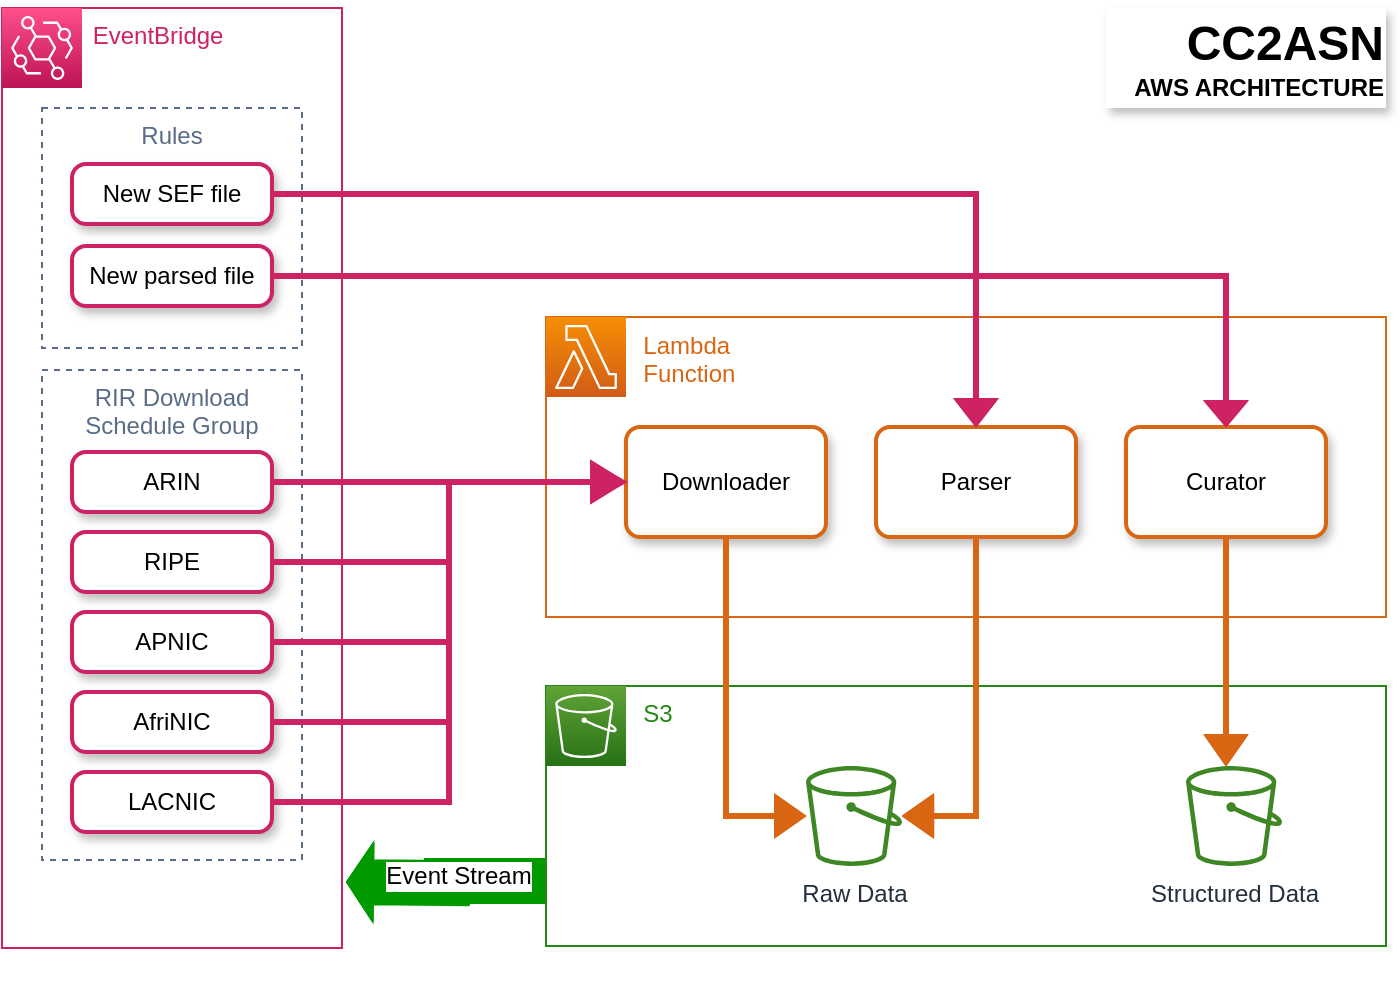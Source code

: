 <mxfile version="20.8.13" type="device"><diagram name="Page-1" id="ZRJz-kpxLl2hYb1G8Bd8"><mxGraphModel dx="1194" dy="566" grid="1" gridSize="10" guides="1" tooltips="1" connect="1" arrows="1" fold="1" page="1" pageScale="1" pageWidth="1169" pageHeight="827" math="0" shadow="0"><root><mxCell id="0"/><mxCell id="1" parent="0"/><mxCell id="eXD-HFBIQcs6HSrU5mN_-3" value="&amp;nbsp; &amp;nbsp; EventBridge" style="points=[[0,0],[0.25,0],[0.5,0],[0.75,0],[1,0],[1,0.25],[1,0.5],[1,0.75],[1,1],[0.75,1],[0.5,1],[0.25,1],[0,1],[0,0.75],[0,0.5],[0,0.25]];outlineConnect=0;gradientColor=none;html=1;whiteSpace=wrap;fontSize=12;fontStyle=0;container=1;pointerEvents=0;collapsible=0;recursiveResize=0;shape=mxgraph.aws4.group;grIcon=mxgraph.aws4.group_account;strokeColor=#CD2264;fillColor=none;verticalAlign=top;align=left;spacingLeft=30;fontColor=#CD2264;dashed=0;" parent="1" vertex="1"><mxGeometry x="48" y="10" width="170" height="470" as="geometry"/></mxCell><mxCell id="brZ8azxnXnhlZwkIfr5H-20" value="Rules" style="fillColor=none;strokeColor=#5A6C86;dashed=1;verticalAlign=top;fontStyle=0;fontColor=#5A6C86;" parent="eXD-HFBIQcs6HSrU5mN_-3" vertex="1"><mxGeometry x="20" y="50" width="130" height="120" as="geometry"/></mxCell><mxCell id="eXD-HFBIQcs6HSrU5mN_-2" value="" style="sketch=0;points=[[0,0,0],[0.25,0,0],[0.5,0,0],[0.75,0,0],[1,0,0],[0,1,0],[0.25,1,0],[0.5,1,0],[0.75,1,0],[1,1,0],[0,0.25,0],[0,0.5,0],[0,0.75,0],[1,0.25,0],[1,0.5,0],[1,0.75,0]];outlineConnect=0;fontColor=#232F3E;gradientColor=#FF4F8B;gradientDirection=north;fillColor=#BC1356;strokeColor=#ffffff;dashed=0;verticalLabelPosition=bottom;verticalAlign=top;align=center;html=1;fontSize=12;fontStyle=0;aspect=fixed;shape=mxgraph.aws4.resourceIcon;resIcon=mxgraph.aws4.eventbridge;" parent="eXD-HFBIQcs6HSrU5mN_-3" vertex="1"><mxGeometry width="40" height="40" as="geometry"/></mxCell><mxCell id="brZ8azxnXnhlZwkIfr5H-12" value="&lt;font style=&quot;font-size: 12px;&quot;&gt;New SEF file&lt;/font&gt;" style="rounded=1;whiteSpace=wrap;html=1;absoluteArcSize=1;arcSize=14;strokeWidth=2;strokeColor=#CD2264;shadow=1;" parent="eXD-HFBIQcs6HSrU5mN_-3" vertex="1"><mxGeometry x="35" y="78" width="100" height="30" as="geometry"/></mxCell><mxCell id="brZ8azxnXnhlZwkIfr5H-16" value="&lt;font style=&quot;font-size: 12px;&quot;&gt;New parsed file&lt;/font&gt;" style="rounded=1;whiteSpace=wrap;html=1;absoluteArcSize=1;arcSize=14;strokeWidth=2;strokeColor=#CD2264;shadow=1;" parent="eXD-HFBIQcs6HSrU5mN_-3" vertex="1"><mxGeometry x="35" y="119" width="100" height="30" as="geometry"/></mxCell><mxCell id="brZ8azxnXnhlZwkIfr5H-21" style="edgeStyle=orthogonalEdgeStyle;shape=flexArrow;rounded=0;orthogonalLoop=1;jettySize=auto;html=1;exitX=0.5;exitY=1;exitDx=0;exitDy=0;fontSize=12;" parent="eXD-HFBIQcs6HSrU5mN_-3" edge="1"><mxGeometry relative="1" as="geometry"><mxPoint x="110" y="342" as="sourcePoint"/><mxPoint x="110" y="342" as="targetPoint"/></mxGeometry></mxCell><mxCell id="eXD-HFBIQcs6HSrU5mN_-11" value="ARIN" style="rounded=1;whiteSpace=wrap;html=1;absoluteArcSize=1;arcSize=14;strokeWidth=2;strokeColor=#CD2264;shadow=1;" parent="eXD-HFBIQcs6HSrU5mN_-3" vertex="1"><mxGeometry x="35" y="222" width="100" height="30" as="geometry"/></mxCell><mxCell id="eXD-HFBIQcs6HSrU5mN_-12" value="RIPE" style="rounded=1;whiteSpace=wrap;html=1;absoluteArcSize=1;arcSize=14;strokeWidth=2;strokeColor=#CD2264;shadow=1;" parent="eXD-HFBIQcs6HSrU5mN_-3" vertex="1"><mxGeometry x="35" y="262" width="100" height="30" as="geometry"/></mxCell><mxCell id="eXD-HFBIQcs6HSrU5mN_-13" value="APNIC" style="rounded=1;whiteSpace=wrap;html=1;absoluteArcSize=1;arcSize=14;strokeWidth=2;shadow=1;strokeColor=#CD2264;" parent="eXD-HFBIQcs6HSrU5mN_-3" vertex="1"><mxGeometry x="35" y="302" width="100" height="30" as="geometry"/></mxCell><mxCell id="eXD-HFBIQcs6HSrU5mN_-14" value="AfriNIC" style="rounded=1;whiteSpace=wrap;html=1;absoluteArcSize=1;arcSize=14;strokeWidth=2;strokeColor=#CD2264;shadow=1;" parent="eXD-HFBIQcs6HSrU5mN_-3" vertex="1"><mxGeometry x="35" y="342" width="100" height="30" as="geometry"/></mxCell><mxCell id="eXD-HFBIQcs6HSrU5mN_-15" value="LACNIC" style="rounded=1;whiteSpace=wrap;html=1;absoluteArcSize=1;arcSize=14;strokeWidth=2;strokeColor=#CD2264;shadow=1;" parent="eXD-HFBIQcs6HSrU5mN_-3" vertex="1"><mxGeometry x="35" y="382" width="100" height="30" as="geometry"/></mxCell><mxCell id="eXD-HFBIQcs6HSrU5mN_-8" value="RIR Download &#10;Schedule Group" style="fillColor=none;strokeColor=#5A6C86;dashed=1;verticalAlign=top;fontStyle=0;fontColor=#5A6C86;" parent="eXD-HFBIQcs6HSrU5mN_-3" vertex="1"><mxGeometry x="20" y="181" width="130" height="245" as="geometry"/></mxCell><mxCell id="eXD-HFBIQcs6HSrU5mN_-6" value="&amp;nbsp; &amp;nbsp; &amp;nbsp;Lambda&lt;br&gt;&amp;nbsp; &amp;nbsp; &amp;nbsp;Function" style="points=[[0,0],[0.25,0],[0.5,0],[0.75,0],[1,0],[1,0.25],[1,0.5],[1,0.75],[1,1],[0.75,1],[0.5,1],[0.25,1],[0,1],[0,0.75],[0,0.5],[0,0.25]];outlineConnect=0;gradientColor=none;html=1;whiteSpace=wrap;fontSize=12;fontStyle=0;container=1;pointerEvents=0;collapsible=0;recursiveResize=0;shape=mxgraph.aws4.group;grIcon=mxgraph.aws4.group_ec2_instance_contents;strokeColor=#D86613;fillColor=none;verticalAlign=top;align=left;spacingLeft=30;fontColor=#D86613;dashed=0;" parent="1" vertex="1"><mxGeometry x="320" y="164.5" width="420" height="150" as="geometry"/></mxCell><mxCell id="eXD-HFBIQcs6HSrU5mN_-1" value="" style="sketch=0;points=[[0,0,0],[0.25,0,0],[0.5,0,0],[0.75,0,0],[1,0,0],[0,1,0],[0.25,1,0],[0.5,1,0],[0.75,1,0],[1,1,0],[0,0.25,0],[0,0.5,0],[0,0.75,0],[1,0.25,0],[1,0.5,0],[1,0.75,0]];outlineConnect=0;fontColor=#232F3E;gradientColor=#F78E04;gradientDirection=north;fillColor=#D05C17;strokeColor=#ffffff;dashed=0;verticalLabelPosition=bottom;verticalAlign=top;align=center;html=1;fontSize=12;fontStyle=0;aspect=fixed;shape=mxgraph.aws4.resourceIcon;resIcon=mxgraph.aws4.lambda;" parent="eXD-HFBIQcs6HSrU5mN_-6" vertex="1"><mxGeometry width="40" height="40" as="geometry"/></mxCell><mxCell id="eXD-HFBIQcs6HSrU5mN_-16" value="Downloader" style="rounded=1;whiteSpace=wrap;html=1;absoluteArcSize=1;arcSize=14;strokeWidth=2;shadow=1;strokeColor=#D86613;" parent="eXD-HFBIQcs6HSrU5mN_-6" vertex="1"><mxGeometry x="40" y="55" width="100" height="55" as="geometry"/></mxCell><mxCell id="brZ8azxnXnhlZwkIfr5H-9" value="Parser" style="rounded=1;whiteSpace=wrap;html=1;absoluteArcSize=1;arcSize=14;strokeWidth=2;shadow=1;strokeColor=#D86613;" parent="eXD-HFBIQcs6HSrU5mN_-6" vertex="1"><mxGeometry x="165" y="55" width="100" height="55" as="geometry"/></mxCell><mxCell id="brZ8azxnXnhlZwkIfr5H-10" value="Curator" style="rounded=1;whiteSpace=wrap;html=1;absoluteArcSize=1;arcSize=14;strokeWidth=2;strokeColor=#D86613;shadow=1;" parent="eXD-HFBIQcs6HSrU5mN_-6" vertex="1"><mxGeometry x="290" y="55" width="100" height="55" as="geometry"/></mxCell><mxCell id="eXD-HFBIQcs6HSrU5mN_-17" style="edgeStyle=orthogonalEdgeStyle;rounded=0;orthogonalLoop=1;jettySize=auto;html=1;exitX=0.5;exitY=1;exitDx=0;exitDy=0;" parent="1" source="eXD-HFBIQcs6HSrU5mN_-6" target="eXD-HFBIQcs6HSrU5mN_-6" edge="1"><mxGeometry relative="1" as="geometry"/></mxCell><mxCell id="eXD-HFBIQcs6HSrU5mN_-29" style="edgeStyle=orthogonalEdgeStyle;rounded=0;orthogonalLoop=1;jettySize=auto;html=1;exitX=1;exitY=0.5;exitDx=0;exitDy=0;entryX=0;entryY=0.5;entryDx=0;entryDy=0;elbow=vertical;strokeColor=#CD2264;shape=flexArrow;width=2;endSize=5.33;fillColor=#CD2264;endWidth=18;" parent="1" source="eXD-HFBIQcs6HSrU5mN_-11" target="eXD-HFBIQcs6HSrU5mN_-16" edge="1"><mxGeometry relative="1" as="geometry"/></mxCell><mxCell id="eXD-HFBIQcs6HSrU5mN_-30" style="edgeStyle=orthogonalEdgeStyle;rounded=0;orthogonalLoop=1;jettySize=auto;html=1;exitX=1;exitY=0.5;exitDx=0;exitDy=0;entryX=0;entryY=0.5;entryDx=0;entryDy=0;strokeColor=#CD2264;shape=flexArrow;endWidth=16;endSize=5.33;width=2;fillColor=#CD2264;" parent="1" source="eXD-HFBIQcs6HSrU5mN_-12" target="eXD-HFBIQcs6HSrU5mN_-16" edge="1"><mxGeometry relative="1" as="geometry"/></mxCell><mxCell id="eXD-HFBIQcs6HSrU5mN_-31" style="edgeStyle=orthogonalEdgeStyle;rounded=0;orthogonalLoop=1;jettySize=auto;html=1;exitX=1;exitY=0.5;exitDx=0;exitDy=0;entryX=0;entryY=0.5;entryDx=0;entryDy=0;strokeColor=#CD2264;shape=flexArrow;width=2;endSize=5.33;endWidth=16;fillColor=#CD2264;" parent="1" source="eXD-HFBIQcs6HSrU5mN_-13" target="eXD-HFBIQcs6HSrU5mN_-16" edge="1"><mxGeometry relative="1" as="geometry"/></mxCell><mxCell id="eXD-HFBIQcs6HSrU5mN_-32" style="edgeStyle=orthogonalEdgeStyle;rounded=0;orthogonalLoop=1;jettySize=auto;html=1;exitX=1;exitY=0.5;exitDx=0;exitDy=0;entryX=0;entryY=0.5;entryDx=0;entryDy=0;strokeColor=#CD2264;shape=flexArrow;width=2;endSize=5.33;endWidth=14;fillColor=#CD2264;" parent="1" source="eXD-HFBIQcs6HSrU5mN_-14" target="eXD-HFBIQcs6HSrU5mN_-16" edge="1"><mxGeometry relative="1" as="geometry"/></mxCell><mxCell id="eXD-HFBIQcs6HSrU5mN_-33" style="edgeStyle=orthogonalEdgeStyle;rounded=0;orthogonalLoop=1;jettySize=auto;html=1;exitX=1;exitY=0.5;exitDx=0;exitDy=0;entryX=0;entryY=0.5;entryDx=0;entryDy=0;strokeColor=#CD2264;shape=flexArrow;width=2;endSize=5;endWidth=14;fillColor=#CD2264;" parent="1" source="eXD-HFBIQcs6HSrU5mN_-15" target="eXD-HFBIQcs6HSrU5mN_-16" edge="1"><mxGeometry relative="1" as="geometry"><mxPoint x="420" y="340" as="targetPoint"/></mxGeometry></mxCell><mxCell id="brZ8azxnXnhlZwkIfr5H-19" style="edgeStyle=orthogonalEdgeStyle;shape=flexArrow;rounded=0;orthogonalLoop=1;jettySize=auto;html=1;fontSize=12;strokeColor=#009900;shadow=0;fillColor=#009900;endWidth=16;endSize=4;width=22;exitX=0;exitY=0.75;exitDx=0;exitDy=0;" parent="1" source="eXD-HFBIQcs6HSrU5mN_-36" edge="1"><mxGeometry relative="1" as="geometry"><mxPoint x="220" y="447" as="targetPoint"/><Array as="points"/><mxPoint x="310" y="447" as="sourcePoint"/></mxGeometry></mxCell><mxCell id="brZ8azxnXnhlZwkIfr5H-23" value="Event Stream" style="edgeLabel;html=1;align=center;verticalAlign=middle;resizable=0;points=[];fontSize=12;" parent="brZ8azxnXnhlZwkIfr5H-19" vertex="1" connectable="0"><mxGeometry x="-0.022" y="2" relative="1" as="geometry"><mxPoint x="3" y="-3" as="offset"/></mxGeometry></mxCell><mxCell id="eXD-HFBIQcs6HSrU5mN_-36" value="&amp;nbsp; &amp;nbsp; &amp;nbsp;S3" style="points=[[0,0],[0.25,0],[0.5,0],[0.75,0],[1,0],[1,0.25],[1,0.5],[1,0.75],[1,1],[0.75,1],[0.5,1],[0.25,1],[0,1],[0,0.75],[0,0.5],[0,0.25]];outlineConnect=0;gradientColor=none;html=1;whiteSpace=wrap;fontSize=12;fontStyle=0;container=1;pointerEvents=0;collapsible=0;recursiveResize=0;shape=mxgraph.aws4.group;grIcon=mxgraph.aws4.group_vpc;strokeColor=#248814;fillColor=none;verticalAlign=top;align=left;spacingLeft=30;fontColor=#248814;dashed=0;" parent="1" vertex="1"><mxGeometry x="320" y="349" width="420" height="130" as="geometry"/></mxCell><mxCell id="eXD-HFBIQcs6HSrU5mN_-34" value="" style="sketch=0;points=[[0,0,0],[0.25,0,0],[0.5,0,0],[0.75,0,0],[1,0,0],[0,1,0],[0.25,1,0],[0.5,1,0],[0.75,1,0],[1,1,0],[0,0.25,0],[0,0.5,0],[0,0.75,0],[1,0.25,0],[1,0.5,0],[1,0.75,0]];outlineConnect=0;fontColor=#232F3E;gradientColor=#60A337;gradientDirection=north;fillColor=#277116;strokeColor=#ffffff;dashed=0;verticalLabelPosition=bottom;verticalAlign=top;align=center;html=1;fontSize=12;fontStyle=0;aspect=fixed;shape=mxgraph.aws4.resourceIcon;resIcon=mxgraph.aws4.s3;" parent="eXD-HFBIQcs6HSrU5mN_-36" vertex="1"><mxGeometry width="40" height="40" as="geometry"/></mxCell><mxCell id="eXD-HFBIQcs6HSrU5mN_-35" value="&lt;span style=&quot;background-color: rgb(255, 255, 255);&quot;&gt;Raw Data&lt;/span&gt;" style="sketch=0;outlineConnect=0;fontColor=#232F3E;gradientColor=none;fillColor=#3F8624;strokeColor=none;dashed=0;verticalLabelPosition=bottom;verticalAlign=top;align=center;html=1;fontSize=12;fontStyle=0;aspect=fixed;pointerEvents=1;shape=mxgraph.aws4.bucket;" parent="eXD-HFBIQcs6HSrU5mN_-36" vertex="1"><mxGeometry x="130" y="40" width="48.08" height="50" as="geometry"/></mxCell><mxCell id="eXD-HFBIQcs6HSrU5mN_-48" value="&lt;span style=&quot;background-color: rgb(255, 255, 255);&quot;&gt;Structured Data&lt;/span&gt;" style="sketch=0;outlineConnect=0;fontColor=#232F3E;gradientColor=none;fillColor=#3F8624;strokeColor=none;dashed=0;verticalLabelPosition=bottom;verticalAlign=top;align=center;html=1;fontSize=12;fontStyle=0;aspect=fixed;pointerEvents=1;shape=mxgraph.aws4.bucket;" parent="eXD-HFBIQcs6HSrU5mN_-36" vertex="1"><mxGeometry x="320" y="40" width="48.08" height="50" as="geometry"/></mxCell><mxCell id="eXD-HFBIQcs6HSrU5mN_-46" style="edgeStyle=orthogonalEdgeStyle;curved=1;rounded=0;orthogonalLoop=1;jettySize=auto;html=1;exitX=0.5;exitY=1;exitDx=0;exitDy=0;" parent="1" edge="1"><mxGeometry relative="1" as="geometry"><mxPoint x="700" y="489" as="sourcePoint"/><mxPoint x="700" y="489" as="targetPoint"/></mxGeometry></mxCell><mxCell id="brZ8azxnXnhlZwkIfr5H-17" style="edgeStyle=orthogonalEdgeStyle;rounded=0;orthogonalLoop=1;jettySize=auto;html=1;exitX=1;exitY=0.5;exitDx=0;exitDy=0;entryX=0.5;entryY=0;entryDx=0;entryDy=0;fontSize=12;strokeColor=#CD2264;shape=flexArrow;width=2;endSize=4.17;endWidth=18;fillColor=#CD2264;" parent="1" source="brZ8azxnXnhlZwkIfr5H-12" target="brZ8azxnXnhlZwkIfr5H-9" edge="1"><mxGeometry relative="1" as="geometry"><Array as="points"><mxPoint x="535" y="103"/></Array></mxGeometry></mxCell><mxCell id="brZ8azxnXnhlZwkIfr5H-18" style="edgeStyle=orthogonalEdgeStyle;rounded=0;orthogonalLoop=1;jettySize=auto;html=1;exitX=1;exitY=0.5;exitDx=0;exitDy=0;fontSize=12;entryX=0.5;entryY=0;entryDx=0;entryDy=0;shape=flexArrow;width=2;endSize=3.83;endWidth=18;fillColor=#CD2264;strokeColor=#CD2264;" parent="1" source="brZ8azxnXnhlZwkIfr5H-16" target="brZ8azxnXnhlZwkIfr5H-10" edge="1"><mxGeometry relative="1" as="geometry"><mxPoint x="570" y="420" as="targetPoint"/><Array as="points"><mxPoint x="660" y="144"/></Array></mxGeometry></mxCell><mxCell id="brZ8azxnXnhlZwkIfr5H-25" style="edgeStyle=orthogonalEdgeStyle;rounded=0;orthogonalLoop=1;jettySize=auto;html=1;exitX=0.5;exitY=1;exitDx=0;exitDy=0;fontSize=10;shape=flexArrow;width=2;endSize=4.67;endWidth=18;fillColor=#D86613;strokeColor=#D86613;" parent="1" source="brZ8azxnXnhlZwkIfr5H-9" target="eXD-HFBIQcs6HSrU5mN_-35" edge="1"><mxGeometry relative="1" as="geometry"><mxPoint x="420" y="284.5" as="sourcePoint"/><mxPoint x="419.1" y="480" as="targetPoint"/><Array as="points"><mxPoint x="535" y="414"/></Array></mxGeometry></mxCell><mxCell id="brZ8azxnXnhlZwkIfr5H-15" style="edgeStyle=orthogonalEdgeStyle;rounded=0;orthogonalLoop=1;jettySize=auto;html=1;exitX=0.5;exitY=1;exitDx=0;exitDy=0;fontSize=10;shape=flexArrow;width=2;endSize=4.67;endWidth=18;fillColor=#D86613;strokeColor=#D86613;" parent="1" source="eXD-HFBIQcs6HSrU5mN_-16" target="eXD-HFBIQcs6HSrU5mN_-35" edge="1"><mxGeometry relative="1" as="geometry"><Array as="points"><mxPoint x="410" y="414"/></Array></mxGeometry></mxCell><mxCell id="brZ8azxnXnhlZwkIfr5H-28" style="edgeStyle=orthogonalEdgeStyle;rounded=0;orthogonalLoop=1;jettySize=auto;html=1;exitX=0.5;exitY=1;exitDx=0;exitDy=0;fontSize=10;shape=flexArrow;width=2;endSize=4.67;endWidth=18;fillColor=#D86613;strokeColor=#D86613;" parent="1" source="brZ8azxnXnhlZwkIfr5H-10" target="eXD-HFBIQcs6HSrU5mN_-48" edge="1"><mxGeometry relative="1" as="geometry"><mxPoint x="545" y="284.5" as="sourcePoint"/><mxPoint x="508.074" y="424" as="targetPoint"/><Array as="points"><mxPoint x="660" y="350"/><mxPoint x="660" y="350"/></Array></mxGeometry></mxCell><mxCell id="brZ8azxnXnhlZwkIfr5H-29" value="&lt;div style=&quot;&quot;&gt;&lt;span style=&quot;background-color: initial;&quot;&gt;&lt;font style=&quot;font-size: 24px;&quot;&gt;CC2ASN&lt;/font&gt;&lt;/span&gt;&lt;/div&gt;&lt;div style=&quot;&quot;&gt;&lt;span style=&quot;background-color: initial;&quot;&gt;AWS ARCHITECTURE&lt;/span&gt;&lt;/div&gt;" style="text;strokeColor=none;fillColor=#FFFFFF;html=1;fontSize=12;fontStyle=1;verticalAlign=middle;align=right;shadow=1;" parent="1" vertex="1"><mxGeometry x="600" y="10" width="140" height="50" as="geometry"/></mxCell></root></mxGraphModel></diagram></mxfile>